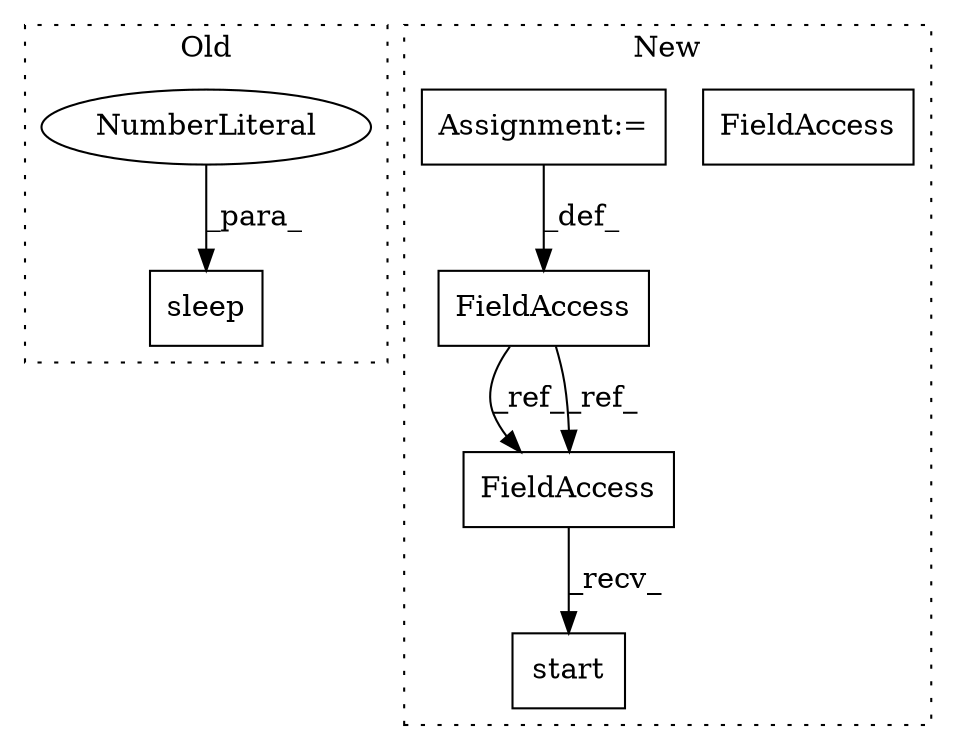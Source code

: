 digraph G {
subgraph cluster0 {
1 [label="sleep" a="32" s="3388,3395" l="6,1" shape="box"];
6 [label="NumberLiteral" a="34" s="3394" l="1" shape="ellipse"];
label = "Old";
style="dotted";
}
subgraph cluster1 {
2 [label="start" a="32" s="3598" l="7" shape="box"];
3 [label="FieldAccess" a="22" s="3347" l="2" shape="box"];
4 [label="FieldAccess" a="22" s="3595" l="2" shape="box"];
5 [label="Assignment:=" a="7" s="3349" l="1" shape="box"];
7 [label="FieldAccess" a="22" s="3595" l="2" shape="box"];
label = "New";
style="dotted";
}
3 -> 7 [label="_ref_"];
3 -> 7 [label="_ref_"];
5 -> 3 [label="_def_"];
6 -> 1 [label="_para_"];
7 -> 2 [label="_recv_"];
}